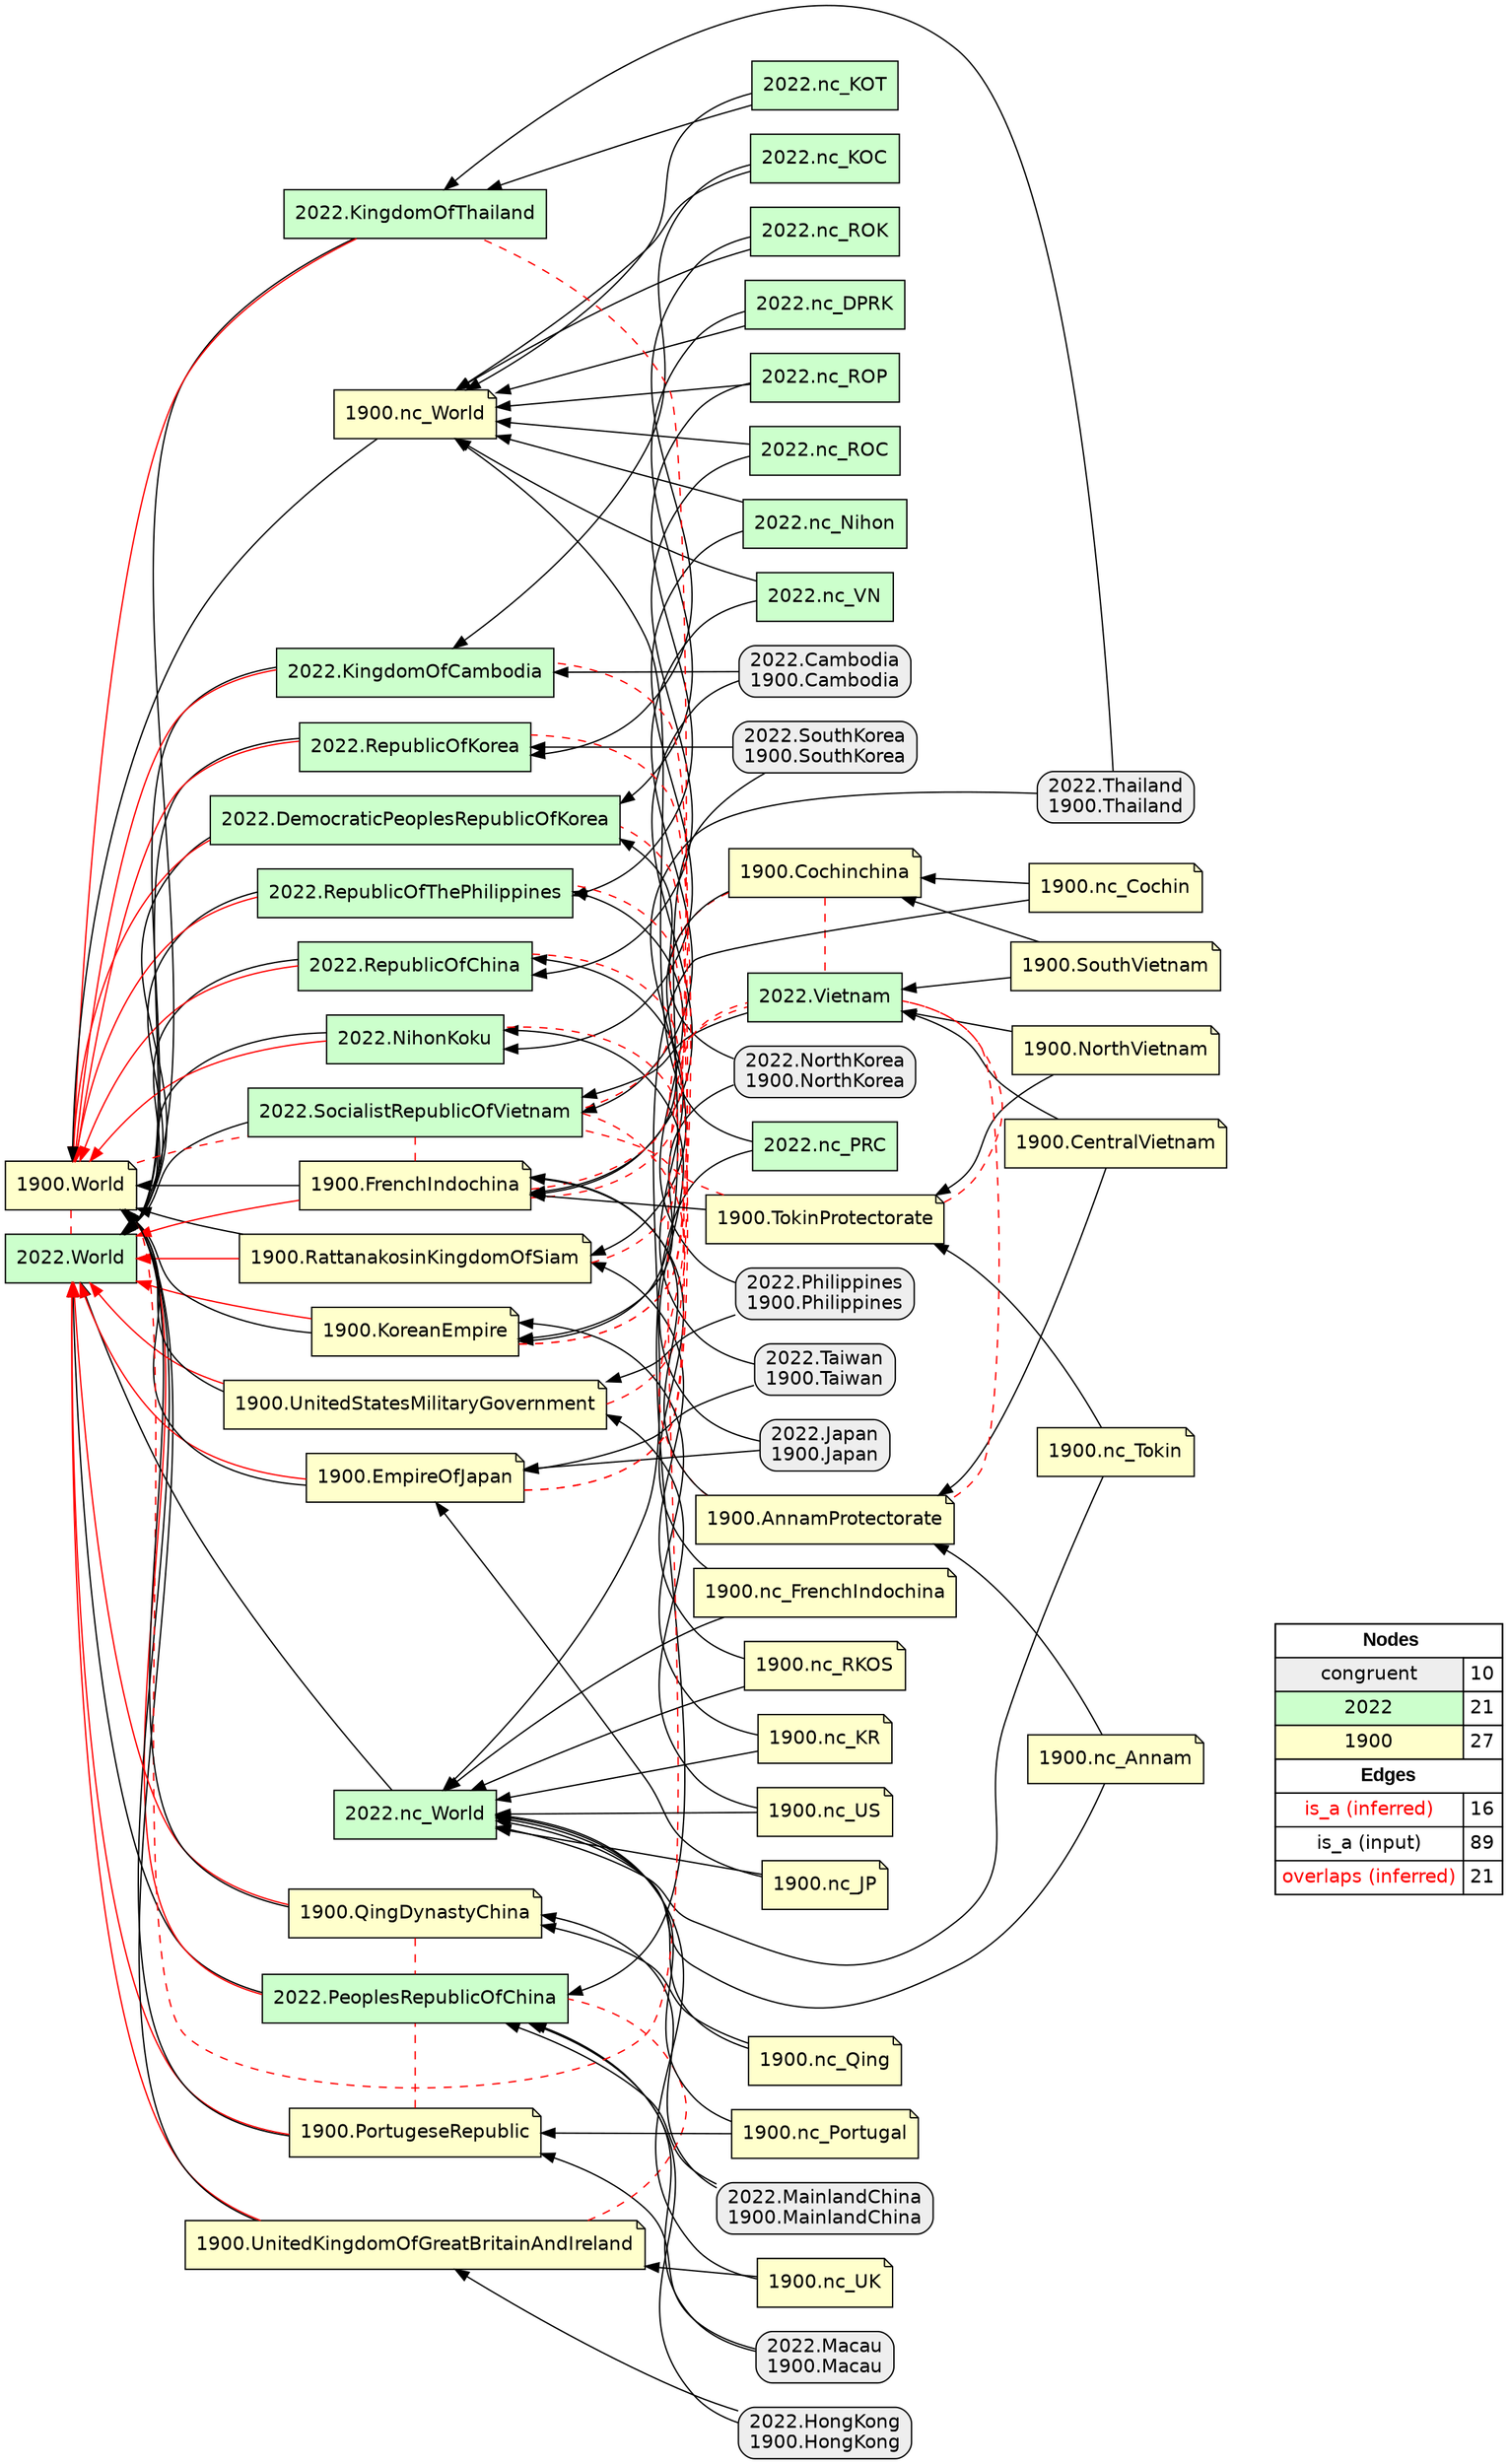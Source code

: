 digraph{
rankdir=RL
node[shape=box style="filled,rounded" fillcolor="#EEEEEE" fontname="helvetica"] 
"2022.Thailand\n1900.Thailand"
"2022.NorthKorea\n1900.NorthKorea"
"2022.Macau\n1900.Macau"
"2022.HongKong\n1900.HongKong"
"2022.Japan\n1900.Japan"
"2022.Cambodia\n1900.Cambodia"
"2022.Philippines\n1900.Philippines"
"2022.MainlandChina\n1900.MainlandChina"
"2022.SouthKorea\n1900.SouthKorea"
"2022.Taiwan\n1900.Taiwan"
node[shape=box style=filled fillcolor="#CCFFCC" fontname="helvetica"] 
"2022.nc_VN"
"2022.SocialistRepublicOfVietnam"
"2022.DemocraticPeoplesRepublicOfKorea"
"2022.nc_World"
"2022.PeoplesRepublicOfChina"
"2022.nc_ROC"
"2022.nc_DPRK"
"2022.RepublicOfChina"
"2022.RepublicOfThePhilippines"
"2022.Vietnam"
"2022.NihonKoku"
"2022.World"
"2022.KingdomOfThailand"
"2022.nc_PRC"
"2022.RepublicOfKorea"
"2022.nc_ROK"
"2022.nc_KOC"
"2022.nc_KOT"
"2022.nc_Nihon"
"2022.nc_ROP"
"2022.KingdomOfCambodia"
node[shape=note style=filled fillcolor="#FFFFCC" fontname="helvetica"] 
"1900.PortugeseRepublic"
"1900.nc_Qing"
"1900.nc_RKOS"
"1900.nc_FrenchIndochina"
"1900.KoreanEmpire"
"1900.RattanakosinKingdomOfSiam"
"1900.UnitedStatesMilitaryGovernment"
"1900.nc_World"
"1900.nc_JP"
"1900.UnitedKingdomOfGreatBritainAndIreland"
"1900.nc_Annam"
"1900.nc_Tokin"
"1900.EmpireOfJapan"
"1900.Cochinchina"
"1900.nc_Cochin"
"1900.FrenchIndochina"
"1900.nc_KR"
"1900.NorthVietnam"
"1900.World"
"1900.nc_Portugal"
"1900.nc_UK"
"1900.nc_US"
"1900.TokinProtectorate"
"1900.CentralVietnam"
"1900.QingDynastyChina"
"1900.AnnamProtectorate"
"1900.SouthVietnam"
edge[arrowhead=normal style=solid color="#FF0000" constraint=true penwidth=1]
"1900.PortugeseRepublic" -> "2022.World"
"1900.UnitedStatesMilitaryGovernment" -> "2022.World"
"2022.KingdomOfThailand" -> "1900.World"
"1900.UnitedKingdomOfGreatBritainAndIreland" -> "2022.World"
"1900.EmpireOfJapan" -> "2022.World"
"2022.KingdomOfCambodia" -> "1900.World"
"1900.FrenchIndochina" -> "2022.World"
"2022.DemocraticPeoplesRepublicOfKorea" -> "1900.World"
"1900.KoreanEmpire" -> "2022.World"
"2022.RepublicOfThePhilippines" -> "1900.World"
"2022.NihonKoku" -> "1900.World"
"2022.RepublicOfKorea" -> "1900.World"
"2022.PeoplesRepublicOfChina" -> "1900.World"
"2022.RepublicOfChina" -> "1900.World"
"1900.QingDynastyChina" -> "2022.World"
"1900.RattanakosinKingdomOfSiam" -> "2022.World"
edge[arrowhead=normal style=solid color="#000000" constraint=true penwidth=1]
"2022.Macau\n1900.Macau" -> "2022.PeoplesRepublicOfChina"
"1900.nc_Portugal" -> "2022.nc_World"
"2022.nc_ROK" -> "1900.nc_World"
"2022.HongKong\n1900.HongKong" -> "1900.UnitedKingdomOfGreatBritainAndIreland"
"2022.nc_VN" -> "2022.SocialistRepublicOfVietnam"
"1900.nc_Qing" -> "1900.QingDynastyChina"
"1900.CentralVietnam" -> "2022.Vietnam"
"1900.QingDynastyChina" -> "1900.World"
"2022.Japan\n1900.Japan" -> "1900.EmpireOfJapan"
"2022.Taiwan\n1900.Taiwan" -> "1900.EmpireOfJapan"
"1900.UnitedKingdomOfGreatBritainAndIreland" -> "1900.World"
"2022.NorthKorea\n1900.NorthKorea" -> "2022.DemocraticPeoplesRepublicOfKorea"
"1900.KoreanEmpire" -> "1900.World"
"2022.nc_ROC" -> "2022.RepublicOfChina"
"1900.CentralVietnam" -> "1900.AnnamProtectorate"
"2022.Taiwan\n1900.Taiwan" -> "2022.RepublicOfChina"
"2022.nc_DPRK" -> "2022.DemocraticPeoplesRepublicOfKorea"
"1900.nc_RKOS" -> "1900.RattanakosinKingdomOfSiam"
"2022.nc_Nihon" -> "2022.NihonKoku"
"1900.UnitedStatesMilitaryGovernment" -> "1900.World"
"1900.SouthVietnam" -> "2022.Vietnam"
"2022.RepublicOfChina" -> "2022.World"
"2022.Philippines\n1900.Philippines" -> "2022.RepublicOfThePhilippines"
"2022.SocialistRepublicOfVietnam" -> "2022.World"
"2022.nc_KOT" -> "2022.KingdomOfThailand"
"2022.SouthKorea\n1900.SouthKorea" -> "1900.KoreanEmpire"
"2022.nc_VN" -> "1900.nc_World"
"1900.nc_Tokin" -> "1900.TokinProtectorate"
"1900.nc_KR" -> "1900.KoreanEmpire"
"1900.NorthVietnam" -> "1900.TokinProtectorate"
"2022.KingdomOfCambodia" -> "2022.World"
"2022.Cambodia\n1900.Cambodia" -> "1900.FrenchIndochina"
"2022.Japan\n1900.Japan" -> "2022.NihonKoku"
"2022.SouthKorea\n1900.SouthKorea" -> "2022.RepublicOfKorea"
"1900.nc_UK" -> "2022.nc_World"
"1900.nc_Cochin" -> "1900.Cochinchina"
"2022.nc_ROC" -> "1900.nc_World"
"1900.nc_US" -> "1900.UnitedStatesMilitaryGovernment"
"2022.Philippines\n1900.Philippines" -> "1900.UnitedStatesMilitaryGovernment"
"2022.MainlandChina\n1900.MainlandChina" -> "1900.QingDynastyChina"
"1900.nc_Qing" -> "2022.nc_World"
"1900.nc_JP" -> "2022.nc_World"
"2022.Cambodia\n1900.Cambodia" -> "2022.KingdomOfCambodia"
"2022.Thailand\n1900.Thailand" -> "2022.KingdomOfThailand"
"2022.DemocraticPeoplesRepublicOfKorea" -> "2022.World"
"1900.nc_World" -> "1900.World"
"1900.nc_Portugal" -> "1900.PortugeseRepublic"
"1900.TokinProtectorate" -> "1900.FrenchIndochina"
"1900.nc_UK" -> "1900.UnitedKingdomOfGreatBritainAndIreland"
"2022.NihonKoku" -> "2022.World"
"1900.nc_KR" -> "2022.nc_World"
"2022.MainlandChina\n1900.MainlandChina" -> "2022.PeoplesRepublicOfChina"
"1900.RattanakosinKingdomOfSiam" -> "1900.World"
"2022.nc_ROK" -> "2022.RepublicOfKorea"
"1900.Cochinchina" -> "1900.FrenchIndochina"
"2022.nc_ROP" -> "2022.RepublicOfThePhilippines"
"1900.PortugeseRepublic" -> "1900.World"
"1900.nc_US" -> "2022.nc_World"
"2022.nc_ROP" -> "1900.nc_World"
"2022.nc_KOC" -> "1900.nc_World"
"1900.AnnamProtectorate" -> "1900.FrenchIndochina"
"2022.nc_World" -> "2022.World"
"2022.nc_PRC" -> "1900.nc_World"
"1900.NorthVietnam" -> "2022.Vietnam"
"2022.Vietnam" -> "2022.SocialistRepublicOfVietnam"
"1900.FrenchIndochina" -> "1900.World"
"2022.RepublicOfThePhilippines" -> "2022.World"
"1900.nc_JP" -> "1900.EmpireOfJapan"
"2022.nc_Nihon" -> "1900.nc_World"
"1900.nc_FrenchIndochina" -> "2022.nc_World"
"2022.PeoplesRepublicOfChina" -> "2022.World"
"2022.nc_DPRK" -> "1900.nc_World"
"2022.nc_KOT" -> "1900.nc_World"
"1900.EmpireOfJapan" -> "1900.World"
"1900.SouthVietnam" -> "1900.Cochinchina"
"1900.nc_Tokin" -> "2022.nc_World"
"2022.HongKong\n1900.HongKong" -> "2022.PeoplesRepublicOfChina"
"1900.nc_RKOS" -> "2022.nc_World"
"2022.Thailand\n1900.Thailand" -> "1900.RattanakosinKingdomOfSiam"
"1900.nc_Cochin" -> "2022.nc_World"
"1900.nc_Annam" -> "1900.AnnamProtectorate"
"1900.nc_Annam" -> "2022.nc_World"
"2022.NorthKorea\n1900.NorthKorea" -> "1900.KoreanEmpire"
"1900.nc_FrenchIndochina" -> "1900.FrenchIndochina"
"2022.Macau\n1900.Macau" -> "1900.PortugeseRepublic"
"2022.nc_KOC" -> "2022.KingdomOfCambodia"
"2022.KingdomOfThailand" -> "2022.World"
"2022.nc_PRC" -> "2022.PeoplesRepublicOfChina"
"2022.RepublicOfKorea" -> "2022.World"
edge[arrowhead=normal style=dotted color="#000000" constraint=true penwidth=1]
edge[arrowhead=none style=dashed color="#FF0000" constraint=false penwidth=1]
"1900.KoreanEmpire" -> "2022.DemocraticPeoplesRepublicOfKorea"
"1900.PortugeseRepublic" -> "2022.PeoplesRepublicOfChina"
"1900.TokinProtectorate" -> "2022.SocialistRepublicOfVietnam"
"1900.AnnamProtectorate" -> "2022.Vietnam"
"1900.EmpireOfJapan" -> "2022.NihonKoku"
"1900.FrenchIndochina" -> "2022.KingdomOfCambodia"
"1900.World" -> "2022.Vietnam"
"1900.World" -> "2022.World"
"1900.UnitedKingdomOfGreatBritainAndIreland" -> "2022.PeoplesRepublicOfChina"
"1900.KoreanEmpire" -> "2022.RepublicOfKorea"
"1900.EmpireOfJapan" -> "2022.RepublicOfChina"
"1900.Cochinchina" -> "2022.Vietnam"
"1900.AnnamProtectorate" -> "2022.SocialistRepublicOfVietnam"
"1900.QingDynastyChina" -> "2022.PeoplesRepublicOfChina"
"1900.FrenchIndochina" -> "2022.Vietnam"
"1900.World" -> "2022.SocialistRepublicOfVietnam"
"1900.UnitedStatesMilitaryGovernment" -> "2022.RepublicOfThePhilippines"
"1900.RattanakosinKingdomOfSiam" -> "2022.KingdomOfThailand"
"1900.Cochinchina" -> "2022.SocialistRepublicOfVietnam"
"1900.TokinProtectorate" -> "2022.Vietnam"
"1900.FrenchIndochina" -> "2022.SocialistRepublicOfVietnam"
node[shape=box] 
{rank=source Legend [fillcolor= white margin=0 label=< 
 <TABLE BORDER="0" CELLBORDER="1" CELLSPACING="0" CELLPADDING="4"> 
<TR> <TD COLSPAN="2"><font face="Arial Black"> Nodes</font></TD> </TR> 
<TR> 
 <TD bgcolor="#EEEEEE" fontname="helvetica">congruent</TD> 
 <TD>10</TD> 
 </TR> 
<TR> 
 <TD bgcolor="#CCFFCC" fontname="helvetica">2022</TD> 
 <TD>21</TD> 
 </TR> 
<TR> 
 <TD bgcolor="#FFFFCC" fontname="helvetica">1900</TD> 
 <TD>27</TD> 
 </TR> 
<TR> <TD COLSPAN="2"><font face = "Arial Black"> Edges </font></TD> </TR> 
<TR> 
 <TD><font color ="#FF0000">is_a (inferred)</font></TD><TD>16</TD>
</TR>
<TR> 
 <TD><font color ="#000000">is_a (input)</font></TD><TD>89</TD>
</TR>
<TR> 
 <TD><font color ="#FF0000">overlaps (inferred)</font></TD><TD>21</TD>
</TR>
</TABLE> 
 >] } 
}